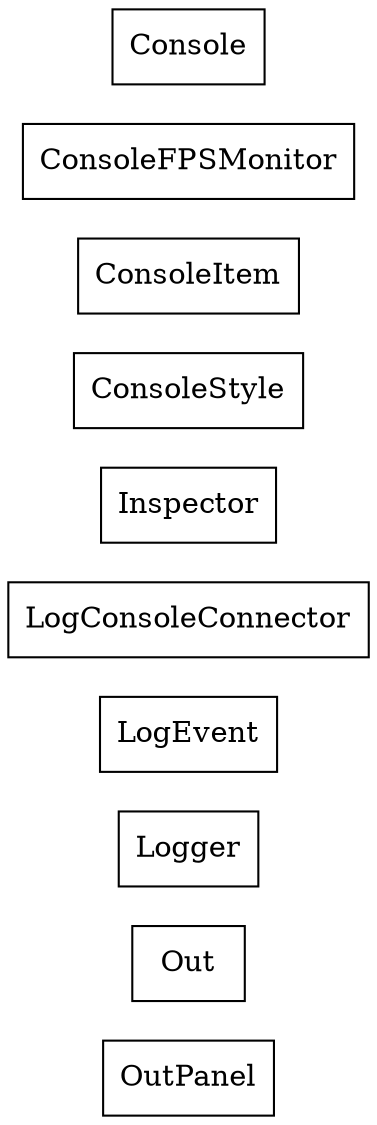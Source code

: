 strict digraph class_diagram {
  rankdir=LR;
  TypeOutPanel[
    label="OutPanel",
    URL="OutPanel.html",
    tooltip="com.sekati.log.OutPanel",
    shape="record"
  ];
  TypeOut[
    label="Out",
    URL="Out.html",
    tooltip="com.sekati.log.Out",
    shape="record"
  ];
  TypeLogger[
    label="Logger",
    URL="Logger.html",
    tooltip="com.sekati.log.Logger",
    shape="record"
  ];
  TypeLogEvent[
    label="LogEvent",
    URL="LogEvent.html",
    tooltip="com.sekati.log.LogEvent",
    shape="record"
  ];
  TypeLogConsoleConnector[
    label="LogConsoleConnector",
    URL="LogConsoleConnector.html",
    tooltip="com.sekati.log.LogConsoleConnector",
    shape="record"
  ];
  TypeInspector[
    label="Inspector",
    URL="Inspector.html",
    tooltip="com.sekati.log.Inspector",
    shape="record"
  ];
  TypeConsoleStyle[
    label="ConsoleStyle",
    URL="ConsoleStyle.html",
    tooltip="com.sekati.log.ConsoleStyle",
    shape="record"
  ];
  TypeConsoleItem[
    label="ConsoleItem",
    URL="ConsoleItem.html",
    tooltip="com.sekati.log.ConsoleItem",
    shape="record"
  ];
  TypeConsoleFPSMonitor[
    label="ConsoleFPSMonitor",
    URL="ConsoleFPSMonitor.html",
    tooltip="com.sekati.log.ConsoleFPSMonitor",
    shape="record"
  ];
  TypeConsole[
    label="Console",
    URL="Console.html",
    tooltip="com.sekati.log.Console",
    shape="record"
  ];
}

